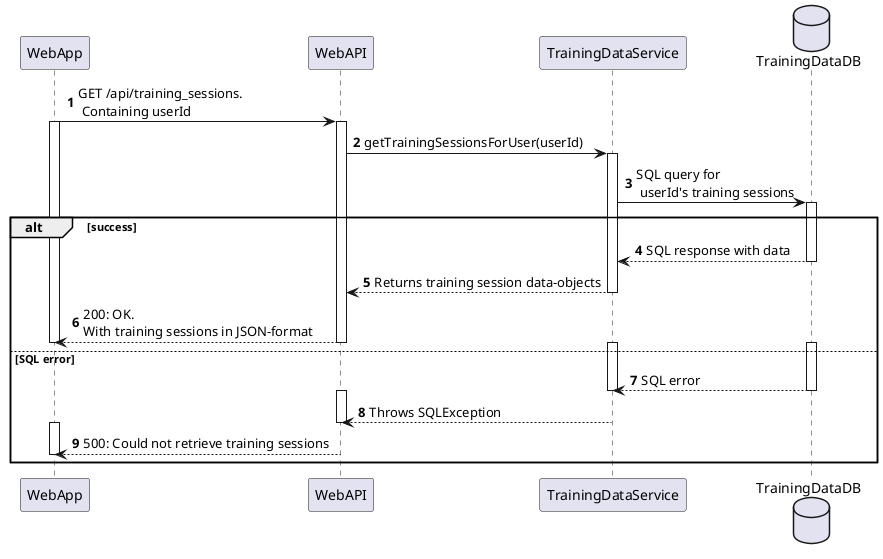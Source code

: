 @startuml
'https://plantuml.com/sequence-diagram

autonumber


WebApp -> WebAPI : GET /api/training_sessions.\n Containing userId
activate WebApp
activate WebAPI
WebAPI -> TrainingDataService : getTrainingSessionsForUser(userId)

database TrainingDataDB
activate TrainingDataService
TrainingDataService -> TrainingDataDB : SQL query for\n userId's training sessions


activate TrainingDataDB
alt success
    TrainingDataDB --> TrainingDataService : SQL response with data
    deactivate TrainingDataDB


    TrainingDataService --> WebAPI : Returns training session data-objects
    deactivate TrainingDataService

    WebAPI --> WebApp : 200: OK. \nWith training sessions in JSON-format
    deactivate WebAPI
    deactivate WebApp
else SQL error
    activate TrainingDataDB


    activate TrainingDataService
    TrainingDataDB --> TrainingDataService: SQL error
    deactivate TrainingDataDB
    deactivate TrainingDataService

    activate WebAPI
    TrainingDataService --> WebAPI : Throws SQLException
    deactivate WebAPI

    activate WebApp
    WebAPI --> WebApp : 500: Could not retrieve training sessions
    deactivate WebApp
end


@enduml